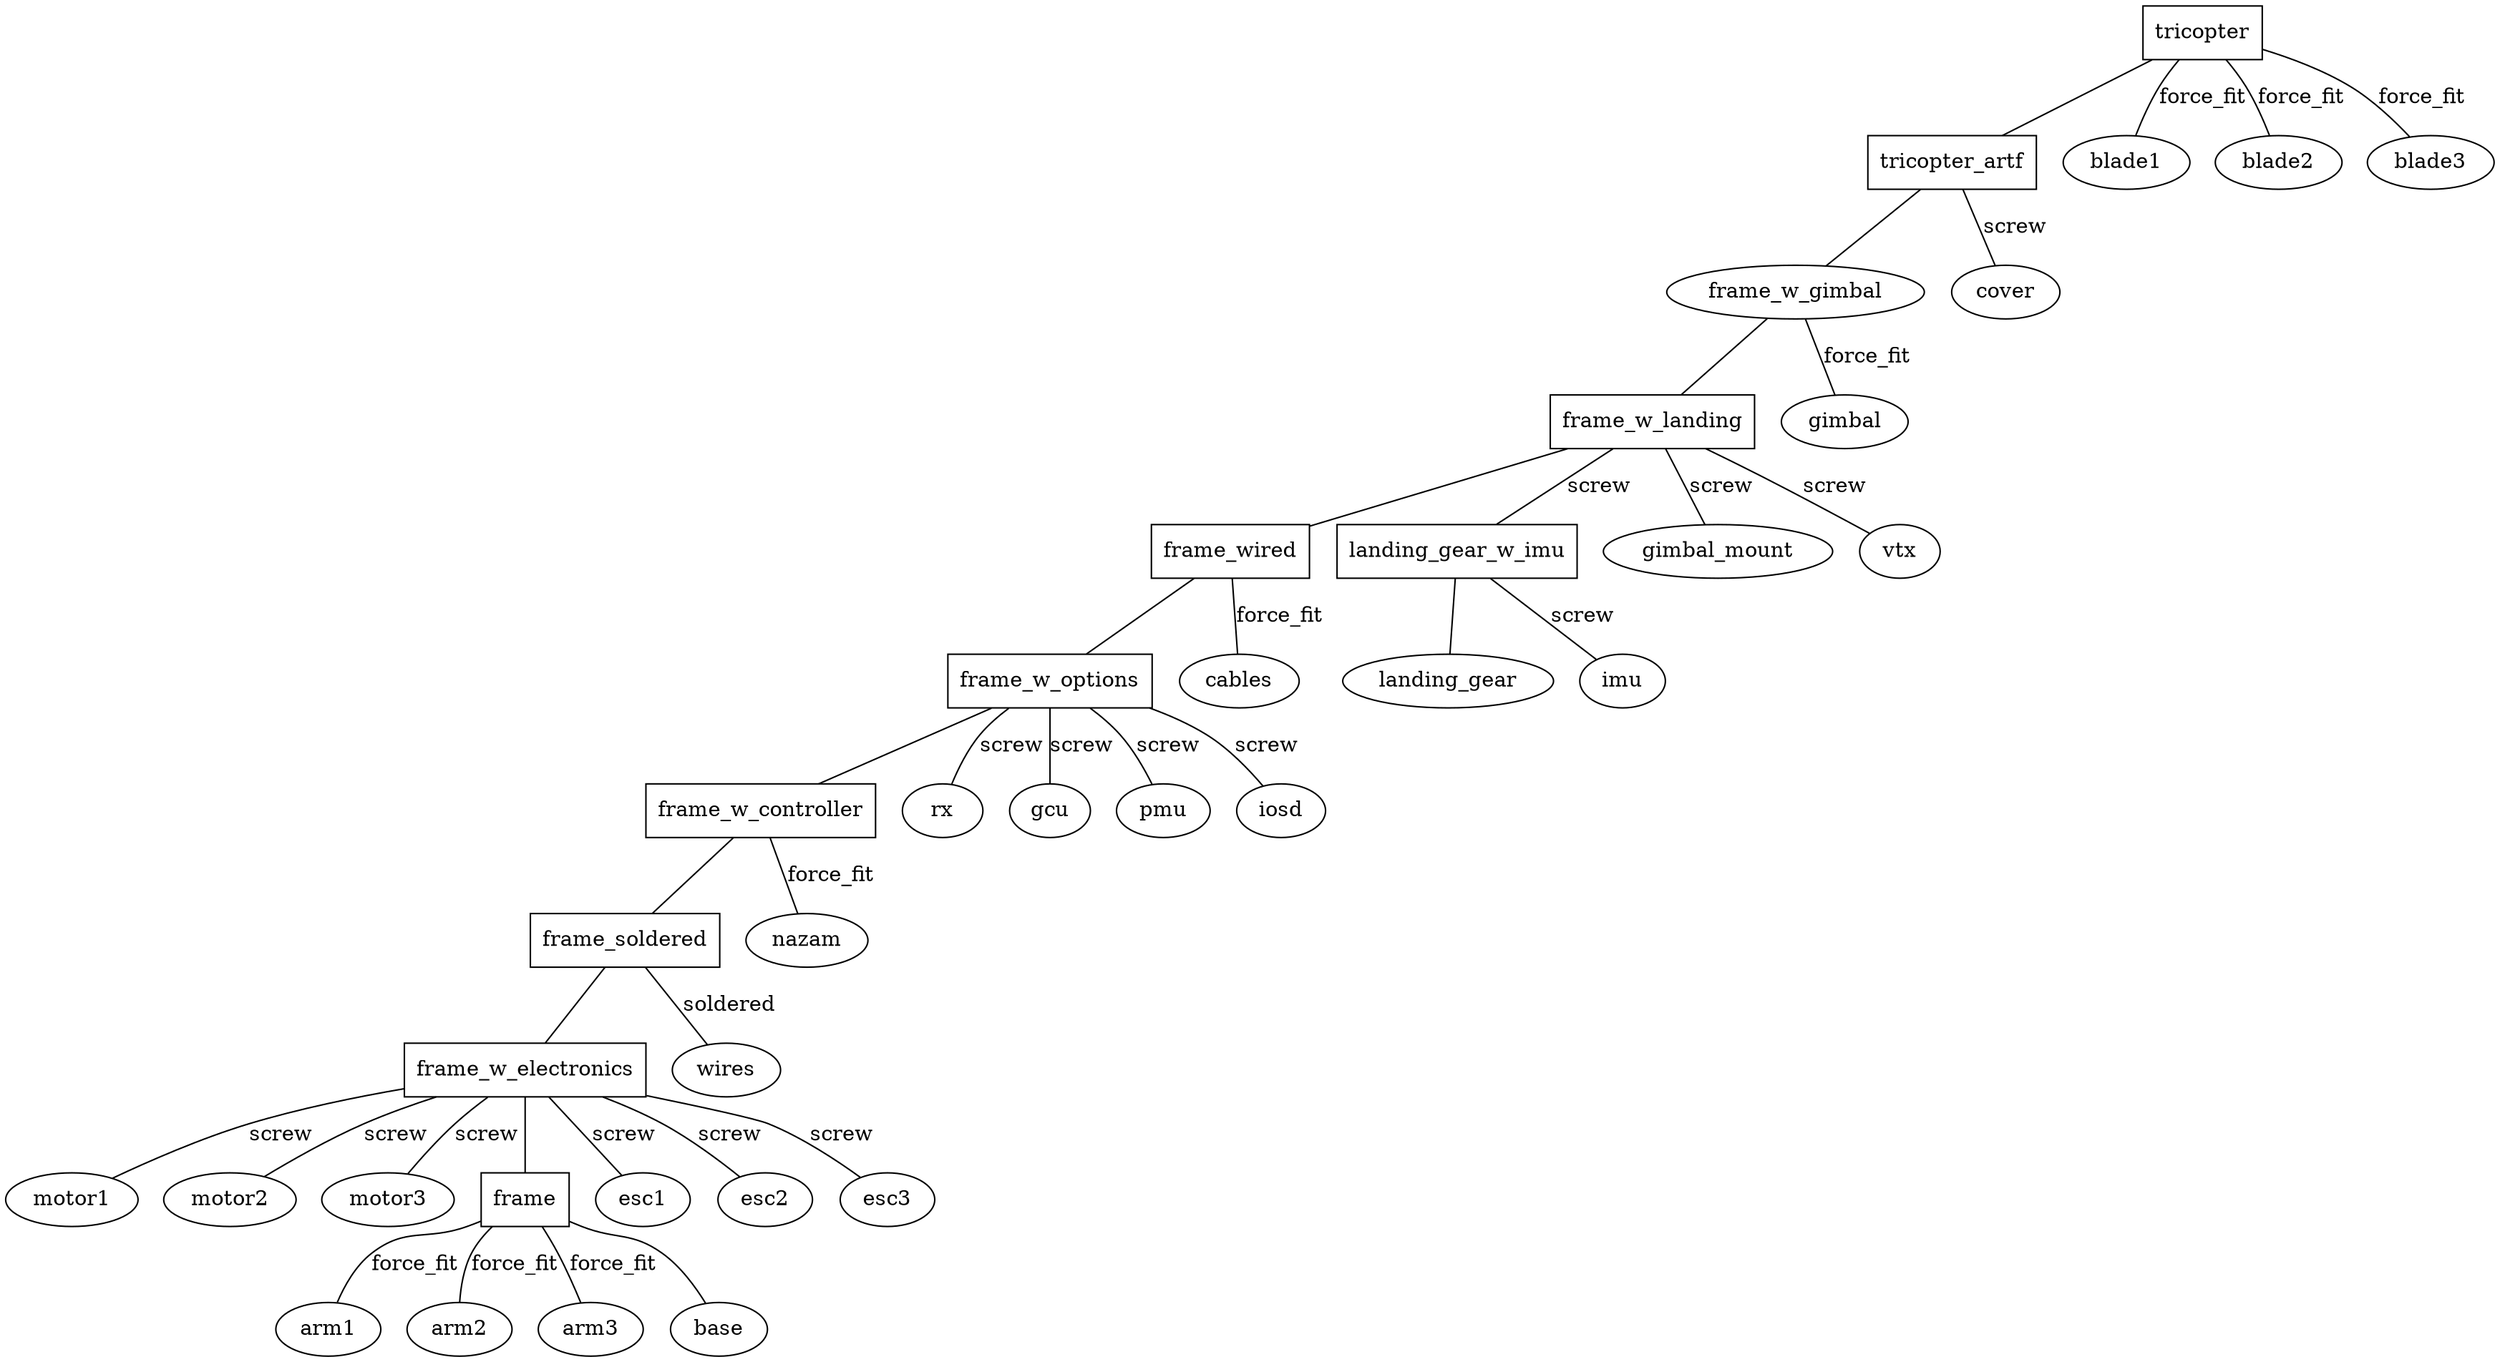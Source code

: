 graph two {

    frame_w_electronics--motor1 [label = screw]
    frame_w_electronics--motor2 [label = screw]
    frame_w_electronics--motor3 [label = screw]

    frame [shape=box]
    frame--arm1 [label = force_fit ]
    frame--arm2 [label = force_fit ]
    frame--arm3 [label = force_fit ]

    frame_w_electronics [shape=box]
    frame_w_electronics--frame

    frame_w_electronics--esc1 [label = screw]
    frame_w_electronics--esc2 [label = screw]
    frame_w_electronics--esc3 [label = screw]

    frame_soldered [shape=box]

    frame_soldered--wires [label = soldered]
    frame_soldered--frame_w_electronics

    frame_w_controller--frame_soldered
    frame_w_controller [shape=box]

    frame_w_controller--nazam [label = force_fit]

    frame_w_options--rx [label = screw]

    frame_w_options--gcu [label = screw]
    frame_w_options--frame_w_controller
    frame_w_options--pmu [label = screw]

    frame_w_options--iosd [label = screw]
    frame_w_options [shape=box]


    frame_wired [shape=box]
    frame_wired--frame_w_options
    frame_wired--cables [ label = force_fit ]

    landing_gear_w_imu [shape=box]
    landing_gear_w_imu--landing_gear
    landing_gear_w_imu--imu [label = screw]

    frame_w_landing [shape=box]
    frame_w_landing--landing_gear_w_imu [label = screw]
    frame_w_landing--gimbal_mount [label = screw]
    frame_w_landing--vtx [label = screw]
    frame_w_landing--frame_wired

    frame_w_gimbal--frame_w_landing
    frame_w_gimbal--gimbal [label = force_fit]

    frame--base

    tricopter_artf--cover [label = screw]
    tricopter_artf--frame_w_gimbal
    tricopter_artf [shape=box]

    tricopter--blade1 [label = force_fit]
    tricopter--blade2 [label = force_fit]
    tricopter--blade3 [label = force_fit]
    tricopter--tricopter_artf
    tricopter [shape=box]

}